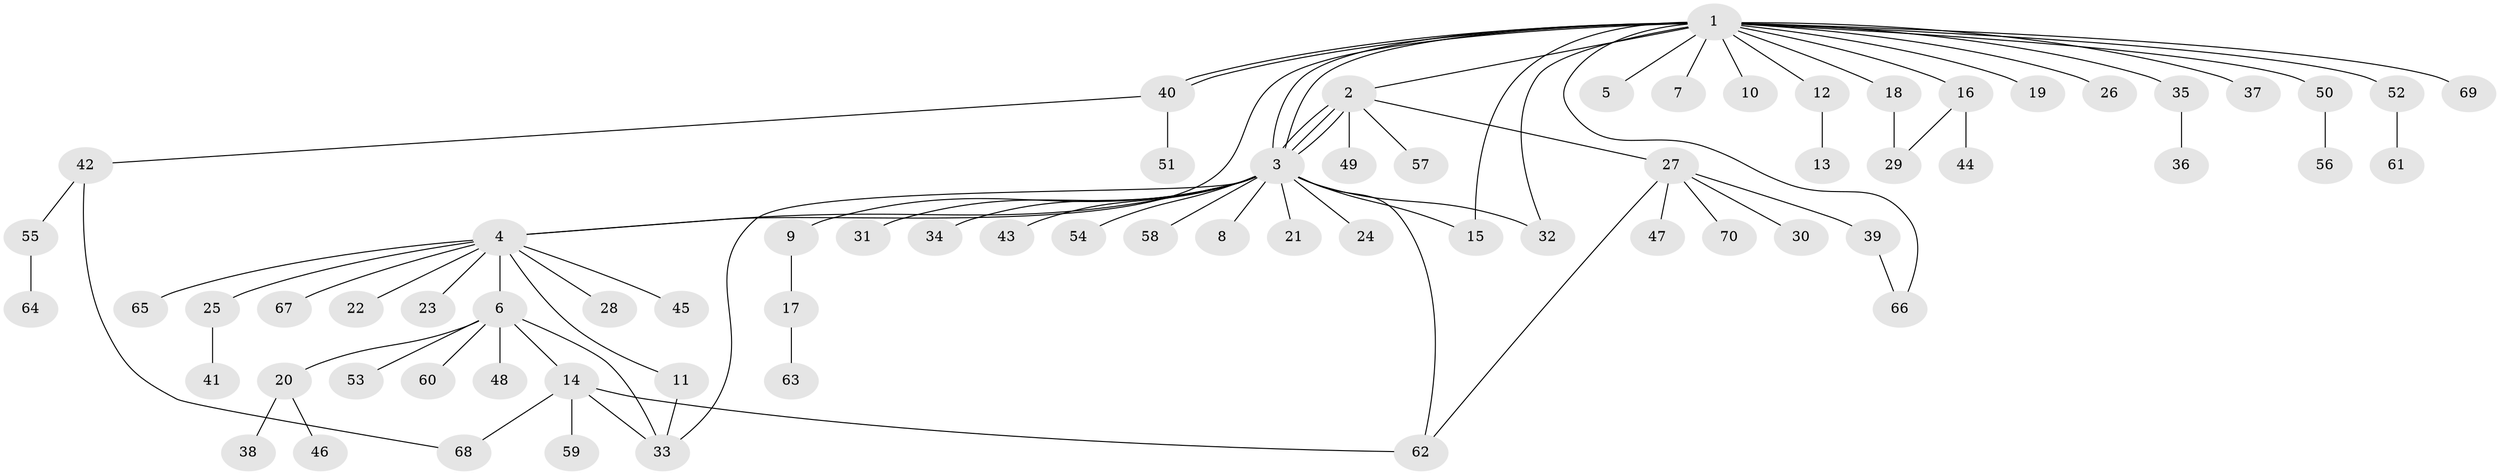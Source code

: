 // Generated by graph-tools (version 1.1) at 2025/11/02/27/25 16:11:15]
// undirected, 70 vertices, 85 edges
graph export_dot {
graph [start="1"]
  node [color=gray90,style=filled];
  1;
  2;
  3;
  4;
  5;
  6;
  7;
  8;
  9;
  10;
  11;
  12;
  13;
  14;
  15;
  16;
  17;
  18;
  19;
  20;
  21;
  22;
  23;
  24;
  25;
  26;
  27;
  28;
  29;
  30;
  31;
  32;
  33;
  34;
  35;
  36;
  37;
  38;
  39;
  40;
  41;
  42;
  43;
  44;
  45;
  46;
  47;
  48;
  49;
  50;
  51;
  52;
  53;
  54;
  55;
  56;
  57;
  58;
  59;
  60;
  61;
  62;
  63;
  64;
  65;
  66;
  67;
  68;
  69;
  70;
  1 -- 2;
  1 -- 3;
  1 -- 3;
  1 -- 4;
  1 -- 5;
  1 -- 7;
  1 -- 10;
  1 -- 12;
  1 -- 15;
  1 -- 16;
  1 -- 18;
  1 -- 19;
  1 -- 26;
  1 -- 32;
  1 -- 35;
  1 -- 37;
  1 -- 40;
  1 -- 40;
  1 -- 50;
  1 -- 52;
  1 -- 66;
  1 -- 69;
  2 -- 3;
  2 -- 3;
  2 -- 3;
  2 -- 27;
  2 -- 49;
  2 -- 57;
  3 -- 4;
  3 -- 8;
  3 -- 9;
  3 -- 15;
  3 -- 21;
  3 -- 24;
  3 -- 31;
  3 -- 32;
  3 -- 33;
  3 -- 34;
  3 -- 43;
  3 -- 54;
  3 -- 58;
  3 -- 62;
  4 -- 6;
  4 -- 11;
  4 -- 22;
  4 -- 23;
  4 -- 25;
  4 -- 28;
  4 -- 45;
  4 -- 65;
  4 -- 67;
  6 -- 14;
  6 -- 20;
  6 -- 33;
  6 -- 48;
  6 -- 53;
  6 -- 60;
  9 -- 17;
  11 -- 33;
  12 -- 13;
  14 -- 33;
  14 -- 59;
  14 -- 62;
  14 -- 68;
  16 -- 29;
  16 -- 44;
  17 -- 63;
  18 -- 29;
  20 -- 38;
  20 -- 46;
  25 -- 41;
  27 -- 30;
  27 -- 39;
  27 -- 47;
  27 -- 62;
  27 -- 70;
  35 -- 36;
  39 -- 66;
  40 -- 42;
  40 -- 51;
  42 -- 55;
  42 -- 68;
  50 -- 56;
  52 -- 61;
  55 -- 64;
}
